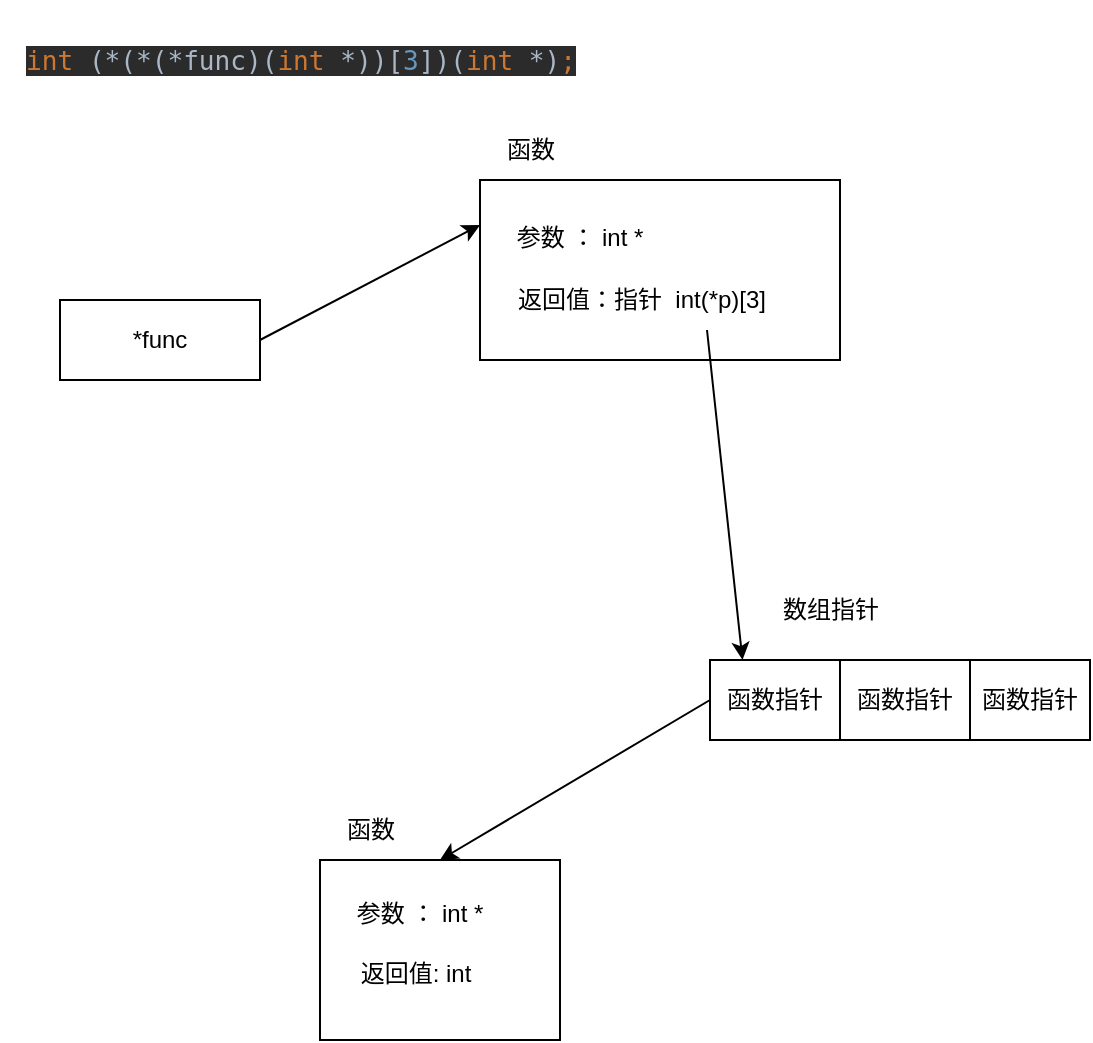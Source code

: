 <mxfile>
    <diagram id="C2Y4lzThZQWTt-aDFqae" name="第 1 页">
        <mxGraphModel dx="945" dy="756" grid="1" gridSize="10" guides="1" tooltips="1" connect="1" arrows="1" fold="1" page="1" pageScale="1" pageWidth="827" pageHeight="1169" math="0" shadow="0">
            <root>
                <mxCell id="0"/>
                <mxCell id="1" parent="0"/>
                <mxCell id="23" value="&lt;div style=&quot;background-color:#2b2b2b;color:#a9b7c6;font-family:'JetBrains Mono',monospace;font-size:9.8pt;&quot;&gt;&lt;pre&gt;&lt;span style=&quot;color:#cc7832;&quot;&gt;int &lt;/span&gt;(*(*(*func)(&lt;span style=&quot;color:#cc7832;&quot;&gt;int &lt;/span&gt;*))[&lt;span style=&quot;color:#6897bb;&quot;&gt;3&lt;/span&gt;])(&lt;span style=&quot;color:#cc7832;&quot;&gt;int &lt;/span&gt;*)&lt;span style=&quot;color:#cc7832;&quot;&gt;;&lt;/span&gt;&lt;/pre&gt;&lt;/div&gt;" style="text;html=1;align=center;verticalAlign=middle;resizable=0;points=[];autosize=1;strokeColor=none;fillColor=none;" vertex="1" parent="1">
                    <mxGeometry x="20" y="60" width="300" height="60" as="geometry"/>
                </mxCell>
                <mxCell id="28" style="edgeStyle=none;html=1;exitX=1;exitY=0.5;exitDx=0;exitDy=0;entryX=0;entryY=0.25;entryDx=0;entryDy=0;" edge="1" parent="1" source="24" target="25">
                    <mxGeometry relative="1" as="geometry"/>
                </mxCell>
                <mxCell id="24" value="*func" style="rounded=0;whiteSpace=wrap;html=1;" vertex="1" parent="1">
                    <mxGeometry x="50" y="210" width="100" height="40" as="geometry"/>
                </mxCell>
                <mxCell id="25" value="" style="rounded=0;whiteSpace=wrap;html=1;" vertex="1" parent="1">
                    <mxGeometry x="260" y="150" width="180" height="90" as="geometry"/>
                </mxCell>
                <mxCell id="26" value="参数 ： int *" style="text;html=1;strokeColor=none;fillColor=none;align=center;verticalAlign=middle;whiteSpace=wrap;rounded=0;" vertex="1" parent="1">
                    <mxGeometry x="260" y="164" width="100" height="30" as="geometry"/>
                </mxCell>
                <mxCell id="32" style="edgeStyle=none;html=1;exitX=0.75;exitY=1;exitDx=0;exitDy=0;entryX=0.25;entryY=0;entryDx=0;entryDy=0;" edge="1" parent="1" source="27" target="29">
                    <mxGeometry relative="1" as="geometry"/>
                </mxCell>
                <mxCell id="27" value="返回值：指针&amp;nbsp; int(*p)[3]" style="text;html=1;strokeColor=none;fillColor=none;align=center;verticalAlign=middle;whiteSpace=wrap;rounded=0;" vertex="1" parent="1">
                    <mxGeometry x="276" y="195" width="130" height="30" as="geometry"/>
                </mxCell>
                <mxCell id="35" style="edgeStyle=none;html=1;exitX=0;exitY=0.5;exitDx=0;exitDy=0;entryX=0.5;entryY=0;entryDx=0;entryDy=0;" edge="1" parent="1" source="29" target="34">
                    <mxGeometry relative="1" as="geometry"/>
                </mxCell>
                <mxCell id="29" value="函数指针" style="rounded=0;whiteSpace=wrap;html=1;" vertex="1" parent="1">
                    <mxGeometry x="375" y="390" width="65" height="40" as="geometry"/>
                </mxCell>
                <mxCell id="30" value="函数指针" style="rounded=0;whiteSpace=wrap;html=1;" vertex="1" parent="1">
                    <mxGeometry x="440" y="390" width="65" height="40" as="geometry"/>
                </mxCell>
                <mxCell id="31" value="函数指针" style="rounded=0;whiteSpace=wrap;html=1;" vertex="1" parent="1">
                    <mxGeometry x="505" y="390" width="60" height="40" as="geometry"/>
                </mxCell>
                <mxCell id="33" value="数组指针" style="text;html=1;align=center;verticalAlign=middle;resizable=0;points=[];autosize=1;strokeColor=none;fillColor=none;" vertex="1" parent="1">
                    <mxGeometry x="400" y="350" width="70" height="30" as="geometry"/>
                </mxCell>
                <mxCell id="34" value="" style="rounded=0;whiteSpace=wrap;html=1;" vertex="1" parent="1">
                    <mxGeometry x="180" y="490" width="120" height="90" as="geometry"/>
                </mxCell>
                <mxCell id="36" value="函数" style="text;html=1;align=center;verticalAlign=middle;resizable=0;points=[];autosize=1;strokeColor=none;fillColor=none;" vertex="1" parent="1">
                    <mxGeometry x="260" y="120" width="50" height="30" as="geometry"/>
                </mxCell>
                <mxCell id="39" value="函数" style="text;html=1;align=center;verticalAlign=middle;resizable=0;points=[];autosize=1;strokeColor=none;fillColor=none;" vertex="1" parent="1">
                    <mxGeometry x="180" y="460" width="50" height="30" as="geometry"/>
                </mxCell>
                <mxCell id="40" value="参数 ： int *" style="text;html=1;strokeColor=none;fillColor=none;align=center;verticalAlign=middle;whiteSpace=wrap;rounded=0;" vertex="1" parent="1">
                    <mxGeometry x="180" y="502" width="100" height="30" as="geometry"/>
                </mxCell>
                <mxCell id="41" value="返回值: int" style="text;html=1;strokeColor=none;fillColor=none;align=center;verticalAlign=middle;whiteSpace=wrap;rounded=0;" vertex="1" parent="1">
                    <mxGeometry x="188" y="532" width="80" height="30" as="geometry"/>
                </mxCell>
            </root>
        </mxGraphModel>
    </diagram>
</mxfile>
